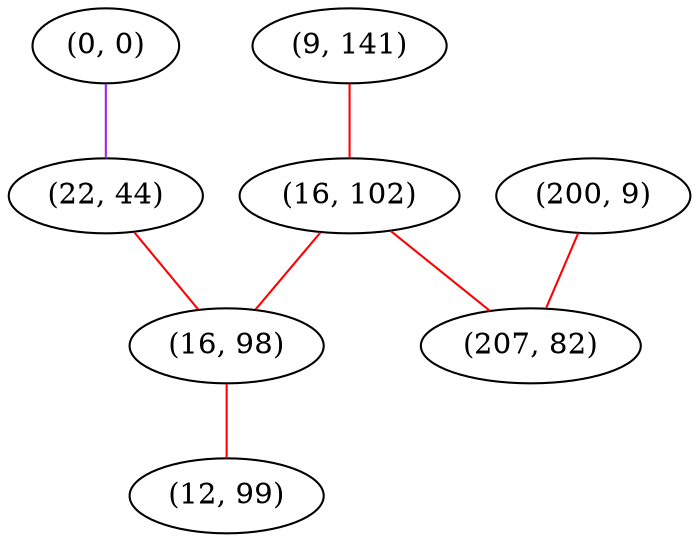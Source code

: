 graph "" {
"(9, 141)";
"(0, 0)";
"(16, 102)";
"(22, 44)";
"(16, 98)";
"(200, 9)";
"(207, 82)";
"(12, 99)";
"(9, 141)" -- "(16, 102)"  [color=red, key=0, weight=1];
"(0, 0)" -- "(22, 44)"  [color=purple, key=0, weight=4];
"(16, 102)" -- "(16, 98)"  [color=red, key=0, weight=1];
"(16, 102)" -- "(207, 82)"  [color=red, key=0, weight=1];
"(22, 44)" -- "(16, 98)"  [color=red, key=0, weight=1];
"(16, 98)" -- "(12, 99)"  [color=red, key=0, weight=1];
"(200, 9)" -- "(207, 82)"  [color=red, key=0, weight=1];
}

